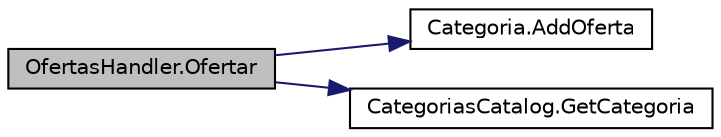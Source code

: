 digraph "OfertasHandler.Ofertar"
{
 // INTERACTIVE_SVG=YES
 // LATEX_PDF_SIZE
  edge [fontname="Helvetica",fontsize="10",labelfontname="Helvetica",labelfontsize="10"];
  node [fontname="Helvetica",fontsize="10",shape=record];
  rankdir="LR";
  Node1 [label="OfertasHandler.Ofertar",height=0.2,width=0.4,color="black", fillcolor="grey75", style="filled", fontcolor="black",tooltip="Constructor de la clase"];
  Node1 -> Node2 [color="midnightblue",fontsize="10",style="solid",fontname="Helvetica"];
  Node2 [label="Categoria.AddOferta",height=0.2,width=0.4,color="black", fillcolor="white", style="filled",URL="$classCategoria.html#a0a1e3ed572d89c7d1abd4a7b9fec6b00",tooltip="Método para agregar una oferta en caso de que la misma no exista todavía en la lista"];
  Node1 -> Node3 [color="midnightblue",fontsize="10",style="solid",fontname="Helvetica"];
  Node3 [label="CategoriasCatalog.GetCategoria",height=0.2,width=0.4,color="black", fillcolor="white", style="filled",URL="$classCategoriasCatalog.html#afb83daeea932ba5c2162513cddb58dbf",tooltip="Método para obtener información de las categorías"];
}
